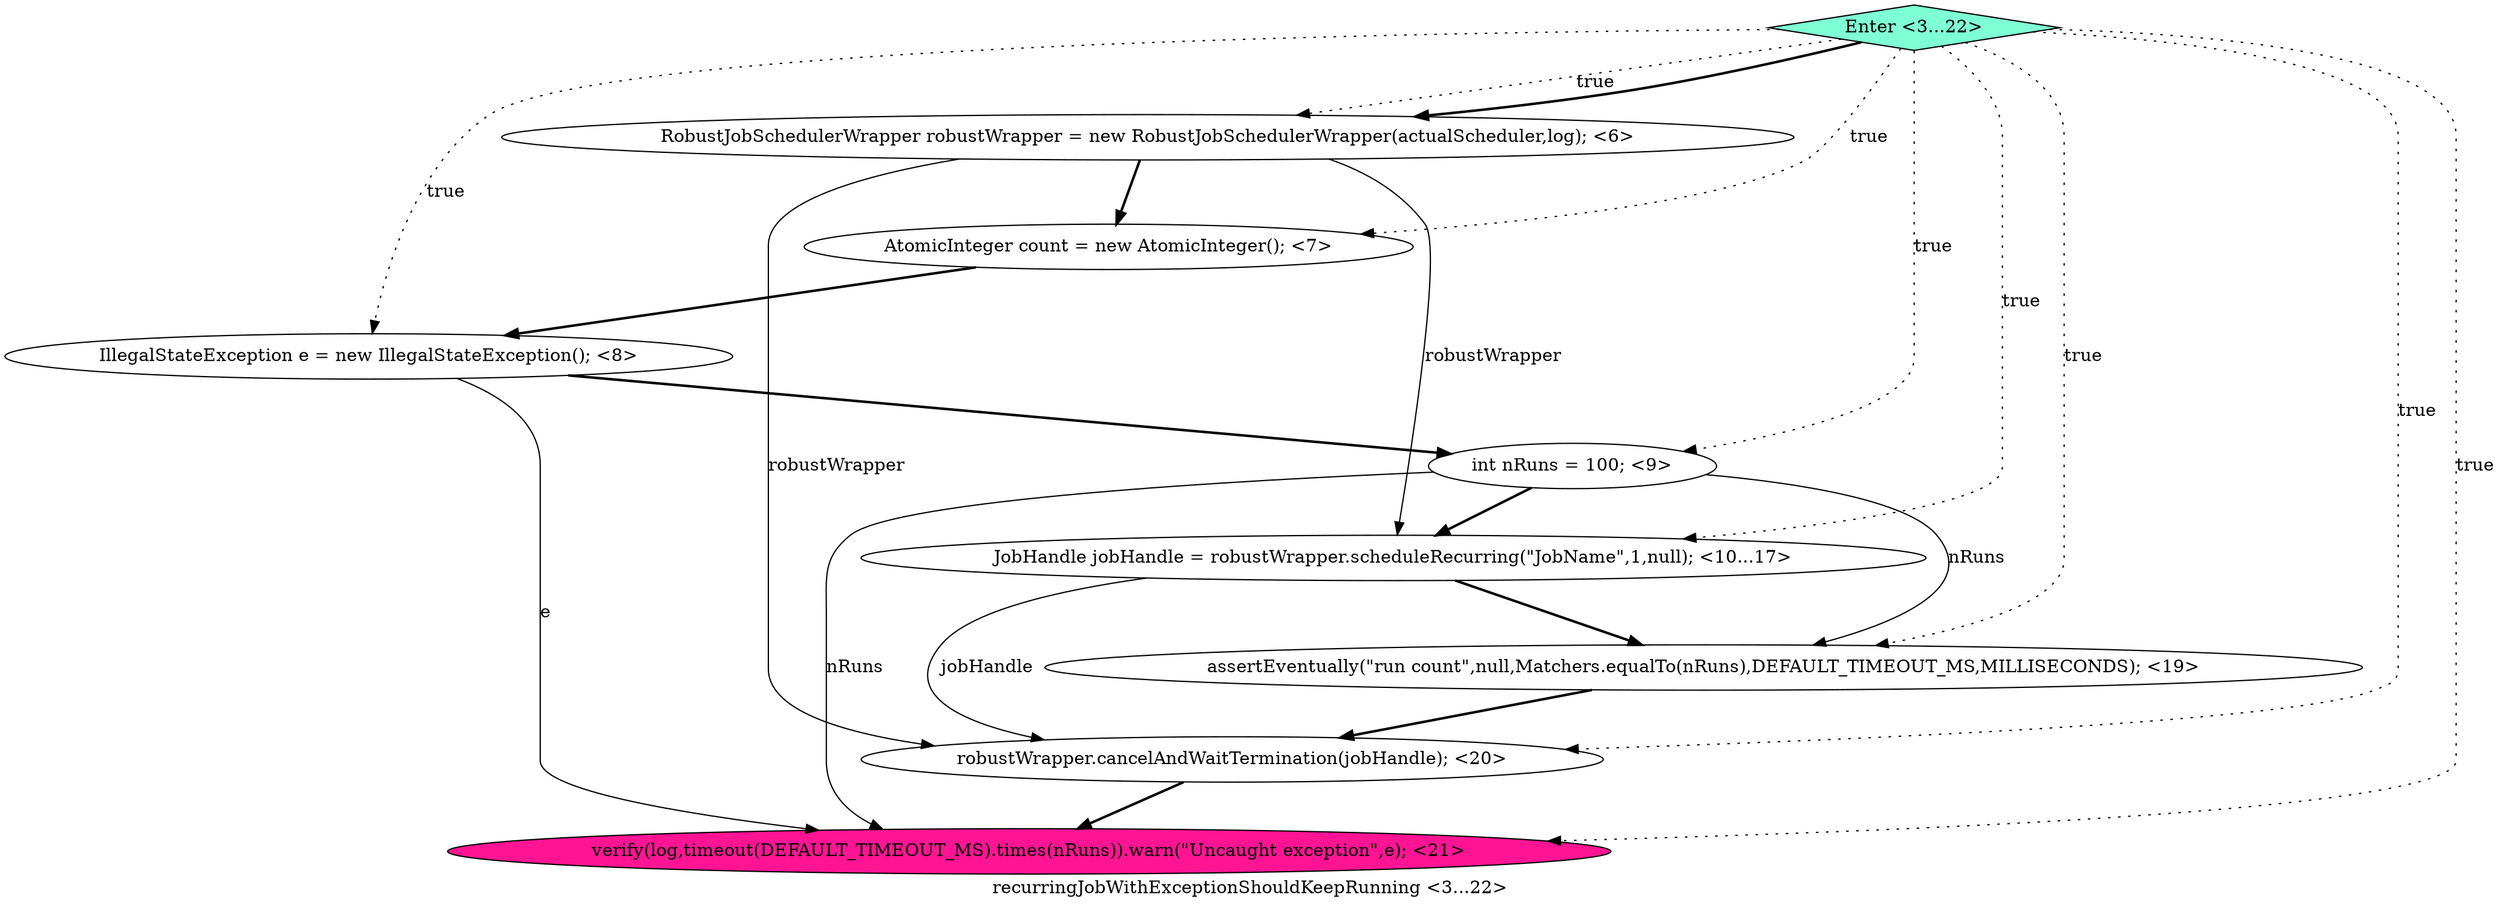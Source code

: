 digraph PDG {
label = "recurringJobWithExceptionShouldKeepRunning <3...22>";
0.1 [style = filled, label = "AtomicInteger count = new AtomicInteger(); <7>", fillcolor = white, shape = ellipse];
0.0 [style = filled, label = "RobustJobSchedulerWrapper robustWrapper = new RobustJobSchedulerWrapper(actualScheduler,log); <6>", fillcolor = white, shape = ellipse];
0.7 [style = filled, label = "verify(log,timeout(DEFAULT_TIMEOUT_MS).times(nRuns)).warn(\"Uncaught exception\",e); <21>", fillcolor = deeppink, shape = ellipse];
0.2 [style = filled, label = "IllegalStateException e = new IllegalStateException(); <8>", fillcolor = white, shape = ellipse];
0.4 [style = filled, label = "JobHandle jobHandle = robustWrapper.scheduleRecurring(\"JobName\",1,null); <10...17>", fillcolor = white, shape = ellipse];
0.8 [style = filled, label = "Enter <3...22>", fillcolor = aquamarine, shape = diamond];
0.5 [style = filled, label = "assertEventually(\"run count\",null,Matchers.equalTo(nRuns),DEFAULT_TIMEOUT_MS,MILLISECONDS); <19>", fillcolor = white, shape = ellipse];
0.6 [style = filled, label = "robustWrapper.cancelAndWaitTermination(jobHandle); <20>", fillcolor = white, shape = ellipse];
0.3 [style = filled, label = "int nRuns = 100; <9>", fillcolor = white, shape = ellipse];
0.0 -> 0.1 [style = bold, label=""];
0.0 -> 0.4 [style = solid, label="robustWrapper"];
0.0 -> 0.6 [style = solid, label="robustWrapper"];
0.1 -> 0.2 [style = bold, label=""];
0.2 -> 0.3 [style = bold, label=""];
0.2 -> 0.7 [style = solid, label="e"];
0.3 -> 0.4 [style = bold, label=""];
0.3 -> 0.5 [style = solid, label="nRuns"];
0.3 -> 0.7 [style = solid, label="nRuns"];
0.4 -> 0.5 [style = bold, label=""];
0.4 -> 0.6 [style = solid, label="jobHandle"];
0.5 -> 0.6 [style = bold, label=""];
0.6 -> 0.7 [style = bold, label=""];
0.8 -> 0.0 [style = dotted, label="true"];
0.8 -> 0.0 [style = bold, label=""];
0.8 -> 0.1 [style = dotted, label="true"];
0.8 -> 0.2 [style = dotted, label="true"];
0.8 -> 0.3 [style = dotted, label="true"];
0.8 -> 0.4 [style = dotted, label="true"];
0.8 -> 0.5 [style = dotted, label="true"];
0.8 -> 0.6 [style = dotted, label="true"];
0.8 -> 0.7 [style = dotted, label="true"];
}
